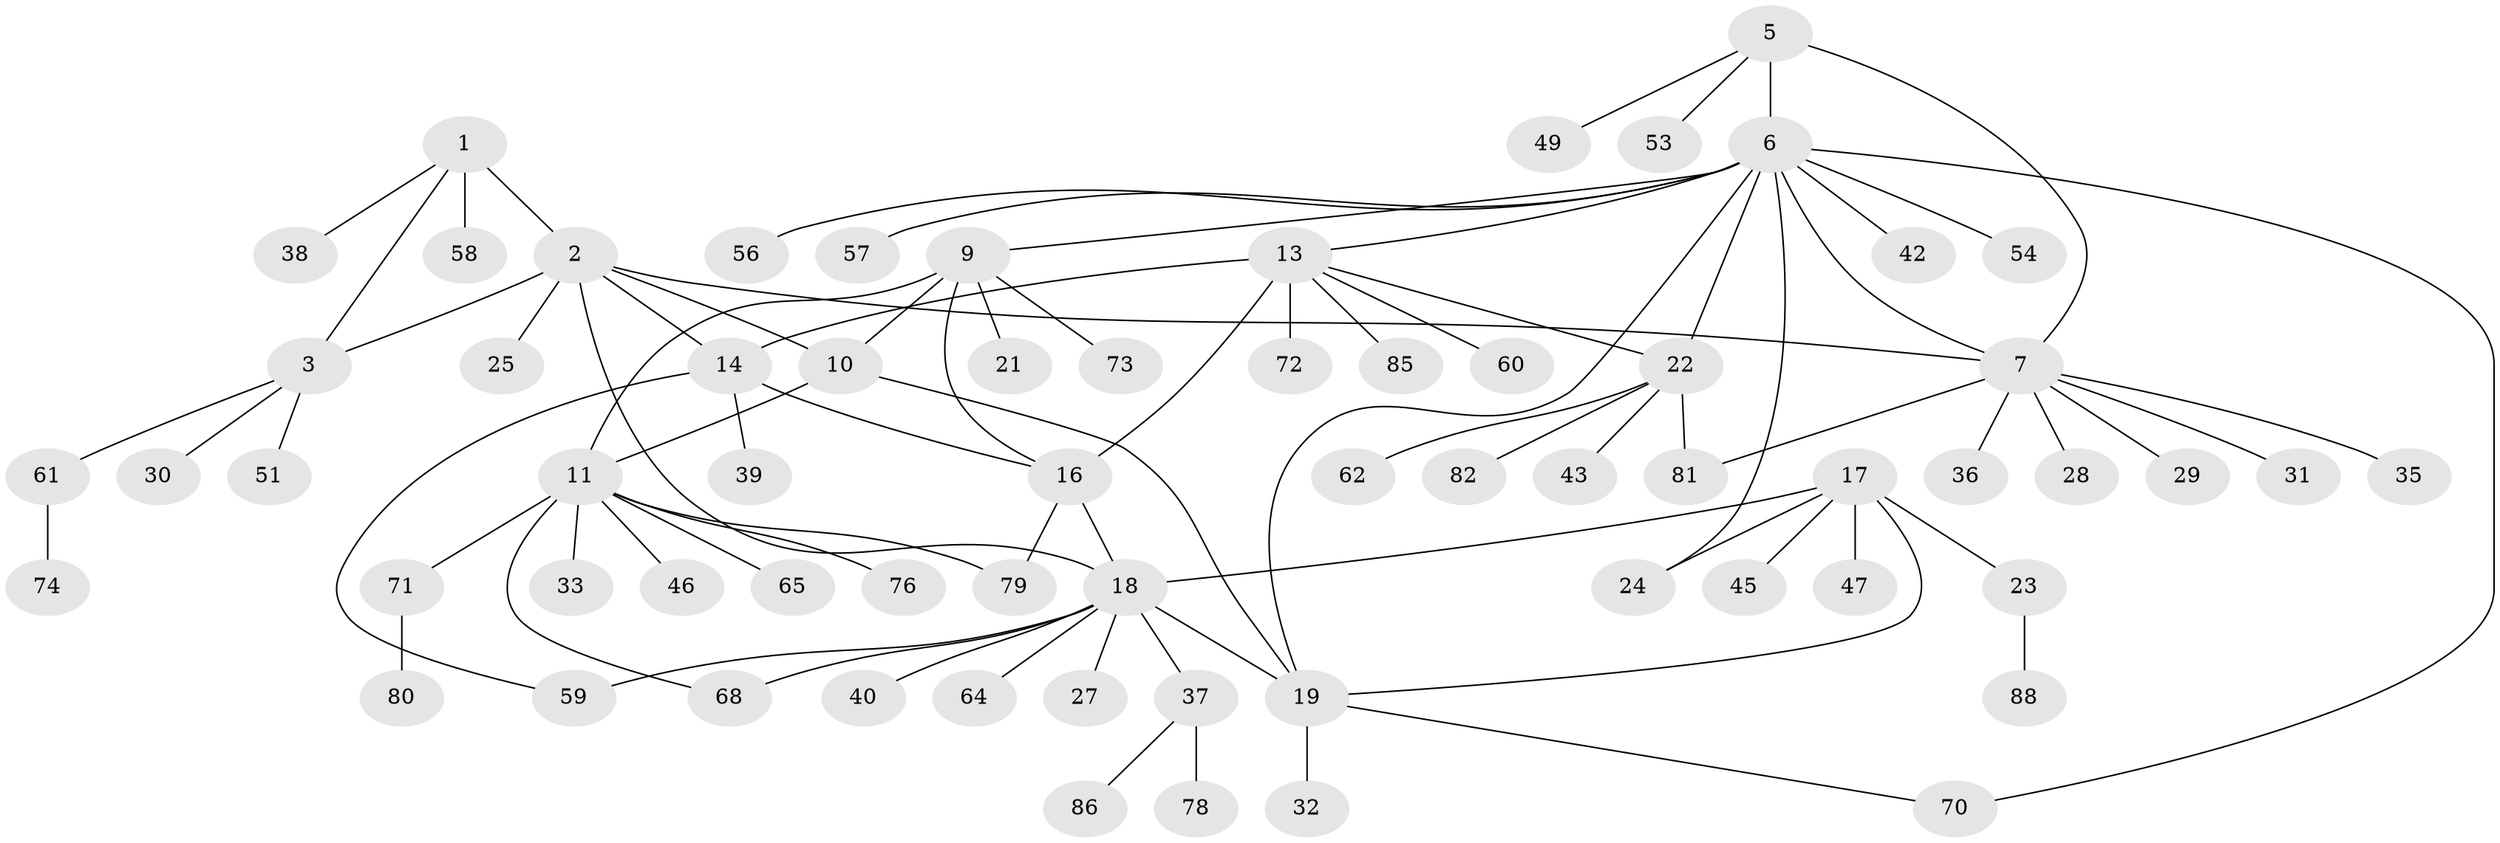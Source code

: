 // Generated by graph-tools (version 1.1) at 2025/52/02/27/25 19:52:17]
// undirected, 66 vertices, 83 edges
graph export_dot {
graph [start="1"]
  node [color=gray90,style=filled];
  1 [super="+50"];
  2 [super="+4"];
  3 [super="+26"];
  5 [super="+63"];
  6 [super="+8"];
  7 [super="+77"];
  9 [super="+12"];
  10;
  11 [super="+75"];
  13 [super="+15"];
  14 [super="+84"];
  16;
  17 [super="+44"];
  18 [super="+20"];
  19 [super="+55"];
  21;
  22 [super="+34"];
  23 [super="+66"];
  24;
  25;
  27;
  28;
  29 [super="+69"];
  30;
  31;
  32;
  33 [super="+83"];
  35;
  36;
  37 [super="+41"];
  38;
  39 [super="+52"];
  40;
  42;
  43;
  45;
  46;
  47 [super="+48"];
  49;
  51;
  53;
  54;
  56;
  57;
  58;
  59;
  60;
  61 [super="+67"];
  62;
  64;
  65;
  68;
  70;
  71;
  72;
  73;
  74;
  76;
  78;
  79;
  80;
  81;
  82;
  85;
  86 [super="+87"];
  88;
  1 -- 2 [weight=2];
  1 -- 3;
  1 -- 38;
  1 -- 58;
  2 -- 3 [weight=2];
  2 -- 14;
  2 -- 25;
  2 -- 18;
  2 -- 7;
  2 -- 10;
  3 -- 51;
  3 -- 61;
  3 -- 30;
  5 -- 6 [weight=2];
  5 -- 7;
  5 -- 49;
  5 -- 53;
  6 -- 7 [weight=2];
  6 -- 9;
  6 -- 13;
  6 -- 19;
  6 -- 22;
  6 -- 24;
  6 -- 54;
  6 -- 56;
  6 -- 70;
  6 -- 57;
  6 -- 42;
  7 -- 28;
  7 -- 29;
  7 -- 31;
  7 -- 35;
  7 -- 36;
  7 -- 81;
  9 -- 10 [weight=2];
  9 -- 11 [weight=2];
  9 -- 21;
  9 -- 73;
  9 -- 16;
  10 -- 11;
  10 -- 19;
  11 -- 33;
  11 -- 46;
  11 -- 65;
  11 -- 68;
  11 -- 71;
  11 -- 76;
  11 -- 79;
  13 -- 14 [weight=2];
  13 -- 16 [weight=2];
  13 -- 22;
  13 -- 72;
  13 -- 85;
  13 -- 60;
  14 -- 16;
  14 -- 39;
  14 -- 59;
  16 -- 18;
  16 -- 79;
  17 -- 18 [weight=2];
  17 -- 19;
  17 -- 23;
  17 -- 24;
  17 -- 45;
  17 -- 47;
  18 -- 19 [weight=2];
  18 -- 27;
  18 -- 40;
  18 -- 59;
  18 -- 68;
  18 -- 64;
  18 -- 37;
  19 -- 32;
  19 -- 70;
  22 -- 62;
  22 -- 81;
  22 -- 82;
  22 -- 43;
  23 -- 88;
  37 -- 78;
  37 -- 86;
  61 -- 74;
  71 -- 80;
}
